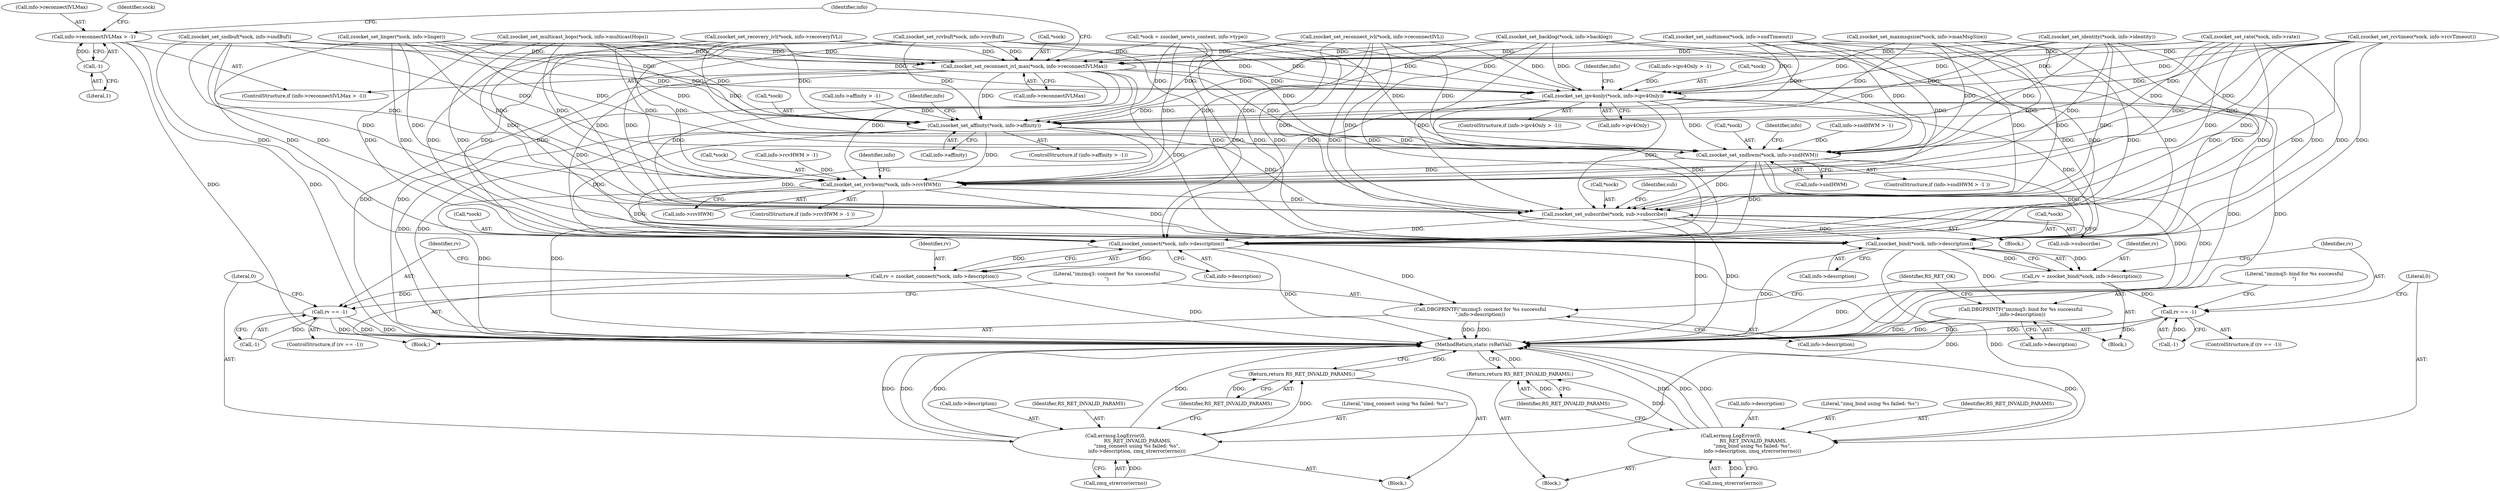 digraph "0_rsyslog_062d0c671a29f7c6f7dff4a2f1f35df375bbb30b@API" {
"1000287" [label="(Call,info->reconnectIVLMax > -1)"];
"1000291" [label="(Call,-1)"];
"1000293" [label="(Call,zsocket_set_reconnect_ivl_max(*sock, info->reconnectIVLMax))"];
"1000306" [label="(Call,zsocket_set_ipv4only(*sock, info->ipv4Only))"];
"1000319" [label="(Call,zsocket_set_affinity(*sock, info->affinity))"];
"1000332" [label="(Call,zsocket_set_sndhwm(*sock, info->sndHWM))"];
"1000345" [label="(Call,zsocket_set_rcvhwm(*sock, info->rcvHWM))"];
"1000373" [label="(Call,zsocket_set_subscribe(*sock, sub->subscribe))"];
"1000388" [label="(Call,zsocket_connect(*sock, info->description))"];
"1000386" [label="(Call,rv = zsocket_connect(*sock, info->description))"];
"1000395" [label="(Call,rv == -1)"];
"1000400" [label="(Call,errmsg.LogError(0,\n                             RS_RET_INVALID_PARAMS,\n                            \"zmq_connect using %s failed: %s\",\n                            info->description, zmq_strerror(errno)))"];
"1000409" [label="(Return,return RS_RET_INVALID_PARAMS;)"];
"1000411" [label="(Call,DBGPRINTF(\"imzmq3: connect for %s successful\n\",info->description))"];
"1000420" [label="(Call,zsocket_bind(*sock, info->description))"];
"1000418" [label="(Call,rv = zsocket_bind(*sock, info->description))"];
"1000427" [label="(Call,rv == -1)"];
"1000432" [label="(Call,errmsg.LogError(0,\n                             RS_RET_INVALID_PARAMS,\n                            \"zmq_bind using %s failed: %s\",\n                            info->description, zmq_strerror(errno)))"];
"1000441" [label="(Return,return RS_RET_INVALID_PARAMS;)"];
"1000443" [label="(Call,DBGPRINTF(\"imzmq3: bind for %s successful\n\",info->description))"];
"1000335" [label="(Call,info->sndHWM)"];
"1000296" [label="(Call,info->reconnectIVLMax)"];
"1000397" [label="(Call,-1)"];
"1000444" [label="(Literal,\"imzmq3: bind for %s successful\n\")"];
"1000436" [label="(Call,info->description)"];
"1000409" [label="(Return,return RS_RET_INVALID_PARAMS;)"];
"1000176" [label="(Call,zsocket_set_linger(*sock, info->linger))"];
"1000150" [label="(Call,zsocket_set_sndbuf(*sock, info->sndBuf))"];
"1000228" [label="(Call,zsocket_set_maxmsgsize(*sock, info->maxMsgSize))"];
"1000419" [label="(Identifier,rv)"];
"1000373" [label="(Call,zsocket_set_subscribe(*sock, sub->subscribe))"];
"1000387" [label="(Identifier,rv)"];
"1000319" [label="(Call,zsocket_set_affinity(*sock, info->affinity))"];
"1000428" [label="(Identifier,rv)"];
"1000299" [label="(ControlStructure,if (info->ipv4Only > -1))"];
"1000420" [label="(Call,zsocket_bind(*sock, info->description))"];
"1000445" [label="(Call,info->description)"];
"1000385" [label="(Block,)"];
"1000313" [label="(Call,info->affinity > -1)"];
"1000429" [label="(Call,-1)"];
"1000137" [label="(Call,zsocket_set_identity(*sock, info->identity))"];
"1000388" [label="(Call,zsocket_connect(*sock, info->description))"];
"1000426" [label="(ControlStructure,if (rv == -1))"];
"1000417" [label="(Block,)"];
"1000400" [label="(Call,errmsg.LogError(0,\n                             RS_RET_INVALID_PARAMS,\n                            \"zmq_connect using %s failed: %s\",\n                            info->description, zmq_strerror(errno)))"];
"1000202" [label="(Call,zsocket_set_sndtimeo(*sock, info->sndTimeout))"];
"1000291" [label="(Call,-1)"];
"1000315" [label="(Identifier,info)"];
"1000328" [label="(Identifier,info)"];
"1000354" [label="(Identifier,info)"];
"1000443" [label="(Call,DBGPRINTF(\"imzmq3: bind for %s successful\n\",info->description))"];
"1000431" [label="(Block,)"];
"1000376" [label="(Call,sub->subscribe)"];
"1000306" [label="(Call,zsocket_set_ipv4only(*sock, info->ipv4Only))"];
"1000427" [label="(Call,rv == -1)"];
"1000293" [label="(Call,zsocket_set_reconnect_ivl_max(*sock, info->reconnectIVLMax))"];
"1000267" [label="(Call,zsocket_set_multicast_hops(*sock, info->multicastHops))"];
"1000435" [label="(Literal,\"zmq_bind using %s failed: %s\")"];
"1000346" [label="(Call,*sock)"];
"1000404" [label="(Call,info->description)"];
"1000407" [label="(Call,zmq_strerror(errno))"];
"1000402" [label="(Identifier,RS_RET_INVALID_PARAMS)"];
"1000441" [label="(Return,return RS_RET_INVALID_PARAMS;)"];
"1000395" [label="(Call,rv == -1)"];
"1000421" [label="(Call,*sock)"];
"1000295" [label="(Identifier,sock)"];
"1000345" [label="(Call,zsocket_set_rcvhwm(*sock, info->rcvHWM))"];
"1000333" [label="(Call,*sock)"];
"1000423" [label="(Call,info->description)"];
"1000396" [label="(Identifier,rv)"];
"1000325" [label="(ControlStructure,if (info->sndHWM > -1 ))"];
"1000403" [label="(Literal,\"zmq_connect using %s failed: %s\")"];
"1000320" [label="(Call,*sock)"];
"1000332" [label="(Call,zsocket_set_sndhwm(*sock, info->sndHWM))"];
"1000338" [label="(ControlStructure,if (info->rcvHWM > -1 ))"];
"1000215" [label="(Call,zsocket_set_rcvtimeo(*sock, info->rcvTimeout))"];
"1000439" [label="(Call,zmq_strerror(errno))"];
"1000442" [label="(Identifier,RS_RET_INVALID_PARAMS)"];
"1000302" [label="(Identifier,info)"];
"1000412" [label="(Literal,\"imzmq3: connect for %s successful\n\")"];
"1000339" [label="(Call,info->rcvHWM > -1)"];
"1000433" [label="(Literal,0)"];
"1000434" [label="(Identifier,RS_RET_INVALID_PARAMS)"];
"1000189" [label="(Call,zsocket_set_backlog(*sock, info->backlog))"];
"1000280" [label="(Call,zsocket_set_reconnect_ivl(*sock, info->reconnectIVL))"];
"1000399" [label="(Block,)"];
"1000312" [label="(ControlStructure,if (info->affinity > -1))"];
"1000241" [label="(Call,zsocket_set_rate(*sock, info->rate))"];
"1000410" [label="(Identifier,RS_RET_INVALID_PARAMS)"];
"1000401" [label="(Literal,0)"];
"1000110" [label="(Call,*sock = zsocket_new(s_context, info->type))"];
"1000309" [label="(Call,info->ipv4Only)"];
"1000288" [label="(Call,info->reconnectIVLMax)"];
"1000374" [label="(Call,*sock)"];
"1000368" [label="(Identifier,sub)"];
"1000341" [label="(Identifier,info)"];
"1000307" [label="(Call,*sock)"];
"1000450" [label="(MethodReturn,static rsRetVal)"];
"1000391" [label="(Call,info->description)"];
"1000294" [label="(Call,*sock)"];
"1000322" [label="(Call,info->affinity)"];
"1000418" [label="(Call,rv = zsocket_bind(*sock, info->description))"];
"1000348" [label="(Call,info->rcvHWM)"];
"1000254" [label="(Call,zsocket_set_recovery_ivl(*sock, info->recoveryIVL))"];
"1000286" [label="(ControlStructure,if (info->reconnectIVLMax > -1))"];
"1000413" [label="(Call,info->description)"];
"1000163" [label="(Call,zsocket_set_rcvbuf(*sock, info->rcvBuf))"];
"1000394" [label="(ControlStructure,if (rv == -1))"];
"1000372" [label="(Block,)"];
"1000300" [label="(Call,info->ipv4Only > -1)"];
"1000287" [label="(Call,info->reconnectIVLMax > -1)"];
"1000292" [label="(Literal,1)"];
"1000389" [label="(Call,*sock)"];
"1000411" [label="(Call,DBGPRINTF(\"imzmq3: connect for %s successful\n\",info->description))"];
"1000386" [label="(Call,rv = zsocket_connect(*sock, info->description))"];
"1000432" [label="(Call,errmsg.LogError(0,\n                             RS_RET_INVALID_PARAMS,\n                            \"zmq_bind using %s failed: %s\",\n                            info->description, zmq_strerror(errno)))"];
"1000449" [label="(Identifier,RS_RET_OK)"];
"1000326" [label="(Call,info->sndHWM > -1)"];
"1000287" -> "1000286"  [label="AST: "];
"1000287" -> "1000291"  [label="CFG: "];
"1000288" -> "1000287"  [label="AST: "];
"1000291" -> "1000287"  [label="AST: "];
"1000295" -> "1000287"  [label="CFG: "];
"1000302" -> "1000287"  [label="CFG: "];
"1000287" -> "1000450"  [label="DDG: "];
"1000287" -> "1000450"  [label="DDG: "];
"1000291" -> "1000287"  [label="DDG: "];
"1000287" -> "1000293"  [label="DDG: "];
"1000291" -> "1000292"  [label="CFG: "];
"1000292" -> "1000291"  [label="AST: "];
"1000293" -> "1000286"  [label="AST: "];
"1000293" -> "1000296"  [label="CFG: "];
"1000294" -> "1000293"  [label="AST: "];
"1000296" -> "1000293"  [label="AST: "];
"1000302" -> "1000293"  [label="CFG: "];
"1000293" -> "1000450"  [label="DDG: "];
"1000293" -> "1000450"  [label="DDG: "];
"1000163" -> "1000293"  [label="DDG: "];
"1000150" -> "1000293"  [label="DDG: "];
"1000189" -> "1000293"  [label="DDG: "];
"1000215" -> "1000293"  [label="DDG: "];
"1000254" -> "1000293"  [label="DDG: "];
"1000202" -> "1000293"  [label="DDG: "];
"1000280" -> "1000293"  [label="DDG: "];
"1000241" -> "1000293"  [label="DDG: "];
"1000176" -> "1000293"  [label="DDG: "];
"1000137" -> "1000293"  [label="DDG: "];
"1000110" -> "1000293"  [label="DDG: "];
"1000267" -> "1000293"  [label="DDG: "];
"1000228" -> "1000293"  [label="DDG: "];
"1000293" -> "1000306"  [label="DDG: "];
"1000293" -> "1000319"  [label="DDG: "];
"1000293" -> "1000332"  [label="DDG: "];
"1000293" -> "1000345"  [label="DDG: "];
"1000293" -> "1000373"  [label="DDG: "];
"1000293" -> "1000388"  [label="DDG: "];
"1000293" -> "1000420"  [label="DDG: "];
"1000306" -> "1000299"  [label="AST: "];
"1000306" -> "1000309"  [label="CFG: "];
"1000307" -> "1000306"  [label="AST: "];
"1000309" -> "1000306"  [label="AST: "];
"1000315" -> "1000306"  [label="CFG: "];
"1000306" -> "1000450"  [label="DDG: "];
"1000306" -> "1000450"  [label="DDG: "];
"1000163" -> "1000306"  [label="DDG: "];
"1000189" -> "1000306"  [label="DDG: "];
"1000215" -> "1000306"  [label="DDG: "];
"1000254" -> "1000306"  [label="DDG: "];
"1000202" -> "1000306"  [label="DDG: "];
"1000280" -> "1000306"  [label="DDG: "];
"1000241" -> "1000306"  [label="DDG: "];
"1000176" -> "1000306"  [label="DDG: "];
"1000137" -> "1000306"  [label="DDG: "];
"1000110" -> "1000306"  [label="DDG: "];
"1000150" -> "1000306"  [label="DDG: "];
"1000267" -> "1000306"  [label="DDG: "];
"1000228" -> "1000306"  [label="DDG: "];
"1000300" -> "1000306"  [label="DDG: "];
"1000306" -> "1000319"  [label="DDG: "];
"1000306" -> "1000332"  [label="DDG: "];
"1000306" -> "1000345"  [label="DDG: "];
"1000306" -> "1000373"  [label="DDG: "];
"1000306" -> "1000388"  [label="DDG: "];
"1000306" -> "1000420"  [label="DDG: "];
"1000319" -> "1000312"  [label="AST: "];
"1000319" -> "1000322"  [label="CFG: "];
"1000320" -> "1000319"  [label="AST: "];
"1000322" -> "1000319"  [label="AST: "];
"1000328" -> "1000319"  [label="CFG: "];
"1000319" -> "1000450"  [label="DDG: "];
"1000319" -> "1000450"  [label="DDG: "];
"1000163" -> "1000319"  [label="DDG: "];
"1000189" -> "1000319"  [label="DDG: "];
"1000215" -> "1000319"  [label="DDG: "];
"1000254" -> "1000319"  [label="DDG: "];
"1000202" -> "1000319"  [label="DDG: "];
"1000280" -> "1000319"  [label="DDG: "];
"1000241" -> "1000319"  [label="DDG: "];
"1000176" -> "1000319"  [label="DDG: "];
"1000137" -> "1000319"  [label="DDG: "];
"1000110" -> "1000319"  [label="DDG: "];
"1000150" -> "1000319"  [label="DDG: "];
"1000267" -> "1000319"  [label="DDG: "];
"1000228" -> "1000319"  [label="DDG: "];
"1000313" -> "1000319"  [label="DDG: "];
"1000319" -> "1000332"  [label="DDG: "];
"1000319" -> "1000345"  [label="DDG: "];
"1000319" -> "1000373"  [label="DDG: "];
"1000319" -> "1000388"  [label="DDG: "];
"1000319" -> "1000420"  [label="DDG: "];
"1000332" -> "1000325"  [label="AST: "];
"1000332" -> "1000335"  [label="CFG: "];
"1000333" -> "1000332"  [label="AST: "];
"1000335" -> "1000332"  [label="AST: "];
"1000341" -> "1000332"  [label="CFG: "];
"1000332" -> "1000450"  [label="DDG: "];
"1000332" -> "1000450"  [label="DDG: "];
"1000163" -> "1000332"  [label="DDG: "];
"1000189" -> "1000332"  [label="DDG: "];
"1000215" -> "1000332"  [label="DDG: "];
"1000254" -> "1000332"  [label="DDG: "];
"1000202" -> "1000332"  [label="DDG: "];
"1000280" -> "1000332"  [label="DDG: "];
"1000241" -> "1000332"  [label="DDG: "];
"1000176" -> "1000332"  [label="DDG: "];
"1000137" -> "1000332"  [label="DDG: "];
"1000110" -> "1000332"  [label="DDG: "];
"1000150" -> "1000332"  [label="DDG: "];
"1000267" -> "1000332"  [label="DDG: "];
"1000228" -> "1000332"  [label="DDG: "];
"1000326" -> "1000332"  [label="DDG: "];
"1000332" -> "1000345"  [label="DDG: "];
"1000332" -> "1000373"  [label="DDG: "];
"1000332" -> "1000388"  [label="DDG: "];
"1000332" -> "1000420"  [label="DDG: "];
"1000345" -> "1000338"  [label="AST: "];
"1000345" -> "1000348"  [label="CFG: "];
"1000346" -> "1000345"  [label="AST: "];
"1000348" -> "1000345"  [label="AST: "];
"1000354" -> "1000345"  [label="CFG: "];
"1000345" -> "1000450"  [label="DDG: "];
"1000345" -> "1000450"  [label="DDG: "];
"1000163" -> "1000345"  [label="DDG: "];
"1000189" -> "1000345"  [label="DDG: "];
"1000215" -> "1000345"  [label="DDG: "];
"1000254" -> "1000345"  [label="DDG: "];
"1000202" -> "1000345"  [label="DDG: "];
"1000280" -> "1000345"  [label="DDG: "];
"1000241" -> "1000345"  [label="DDG: "];
"1000176" -> "1000345"  [label="DDG: "];
"1000137" -> "1000345"  [label="DDG: "];
"1000110" -> "1000345"  [label="DDG: "];
"1000150" -> "1000345"  [label="DDG: "];
"1000267" -> "1000345"  [label="DDG: "];
"1000228" -> "1000345"  [label="DDG: "];
"1000339" -> "1000345"  [label="DDG: "];
"1000345" -> "1000373"  [label="DDG: "];
"1000345" -> "1000388"  [label="DDG: "];
"1000345" -> "1000420"  [label="DDG: "];
"1000373" -> "1000372"  [label="AST: "];
"1000373" -> "1000376"  [label="CFG: "];
"1000374" -> "1000373"  [label="AST: "];
"1000376" -> "1000373"  [label="AST: "];
"1000368" -> "1000373"  [label="CFG: "];
"1000373" -> "1000450"  [label="DDG: "];
"1000373" -> "1000450"  [label="DDG: "];
"1000163" -> "1000373"  [label="DDG: "];
"1000189" -> "1000373"  [label="DDG: "];
"1000215" -> "1000373"  [label="DDG: "];
"1000254" -> "1000373"  [label="DDG: "];
"1000202" -> "1000373"  [label="DDG: "];
"1000280" -> "1000373"  [label="DDG: "];
"1000241" -> "1000373"  [label="DDG: "];
"1000176" -> "1000373"  [label="DDG: "];
"1000110" -> "1000373"  [label="DDG: "];
"1000150" -> "1000373"  [label="DDG: "];
"1000267" -> "1000373"  [label="DDG: "];
"1000228" -> "1000373"  [label="DDG: "];
"1000137" -> "1000373"  [label="DDG: "];
"1000373" -> "1000388"  [label="DDG: "];
"1000373" -> "1000420"  [label="DDG: "];
"1000388" -> "1000386"  [label="AST: "];
"1000388" -> "1000391"  [label="CFG: "];
"1000389" -> "1000388"  [label="AST: "];
"1000391" -> "1000388"  [label="AST: "];
"1000386" -> "1000388"  [label="CFG: "];
"1000388" -> "1000450"  [label="DDG: "];
"1000388" -> "1000386"  [label="DDG: "];
"1000388" -> "1000386"  [label="DDG: "];
"1000163" -> "1000388"  [label="DDG: "];
"1000189" -> "1000388"  [label="DDG: "];
"1000215" -> "1000388"  [label="DDG: "];
"1000254" -> "1000388"  [label="DDG: "];
"1000202" -> "1000388"  [label="DDG: "];
"1000280" -> "1000388"  [label="DDG: "];
"1000241" -> "1000388"  [label="DDG: "];
"1000176" -> "1000388"  [label="DDG: "];
"1000110" -> "1000388"  [label="DDG: "];
"1000150" -> "1000388"  [label="DDG: "];
"1000267" -> "1000388"  [label="DDG: "];
"1000228" -> "1000388"  [label="DDG: "];
"1000137" -> "1000388"  [label="DDG: "];
"1000388" -> "1000400"  [label="DDG: "];
"1000388" -> "1000411"  [label="DDG: "];
"1000386" -> "1000385"  [label="AST: "];
"1000387" -> "1000386"  [label="AST: "];
"1000396" -> "1000386"  [label="CFG: "];
"1000386" -> "1000450"  [label="DDG: "];
"1000386" -> "1000395"  [label="DDG: "];
"1000395" -> "1000394"  [label="AST: "];
"1000395" -> "1000397"  [label="CFG: "];
"1000396" -> "1000395"  [label="AST: "];
"1000397" -> "1000395"  [label="AST: "];
"1000401" -> "1000395"  [label="CFG: "];
"1000412" -> "1000395"  [label="CFG: "];
"1000395" -> "1000450"  [label="DDG: "];
"1000395" -> "1000450"  [label="DDG: "];
"1000395" -> "1000450"  [label="DDG: "];
"1000397" -> "1000395"  [label="DDG: "];
"1000400" -> "1000399"  [label="AST: "];
"1000400" -> "1000407"  [label="CFG: "];
"1000401" -> "1000400"  [label="AST: "];
"1000402" -> "1000400"  [label="AST: "];
"1000403" -> "1000400"  [label="AST: "];
"1000404" -> "1000400"  [label="AST: "];
"1000407" -> "1000400"  [label="AST: "];
"1000410" -> "1000400"  [label="CFG: "];
"1000400" -> "1000450"  [label="DDG: "];
"1000400" -> "1000450"  [label="DDG: "];
"1000400" -> "1000450"  [label="DDG: "];
"1000400" -> "1000450"  [label="DDG: "];
"1000407" -> "1000400"  [label="DDG: "];
"1000400" -> "1000409"  [label="DDG: "];
"1000409" -> "1000399"  [label="AST: "];
"1000409" -> "1000410"  [label="CFG: "];
"1000410" -> "1000409"  [label="AST: "];
"1000450" -> "1000409"  [label="CFG: "];
"1000409" -> "1000450"  [label="DDG: "];
"1000410" -> "1000409"  [label="DDG: "];
"1000411" -> "1000385"  [label="AST: "];
"1000411" -> "1000413"  [label="CFG: "];
"1000412" -> "1000411"  [label="AST: "];
"1000413" -> "1000411"  [label="AST: "];
"1000449" -> "1000411"  [label="CFG: "];
"1000411" -> "1000450"  [label="DDG: "];
"1000411" -> "1000450"  [label="DDG: "];
"1000420" -> "1000418"  [label="AST: "];
"1000420" -> "1000423"  [label="CFG: "];
"1000421" -> "1000420"  [label="AST: "];
"1000423" -> "1000420"  [label="AST: "];
"1000418" -> "1000420"  [label="CFG: "];
"1000420" -> "1000450"  [label="DDG: "];
"1000420" -> "1000418"  [label="DDG: "];
"1000420" -> "1000418"  [label="DDG: "];
"1000163" -> "1000420"  [label="DDG: "];
"1000189" -> "1000420"  [label="DDG: "];
"1000215" -> "1000420"  [label="DDG: "];
"1000254" -> "1000420"  [label="DDG: "];
"1000202" -> "1000420"  [label="DDG: "];
"1000280" -> "1000420"  [label="DDG: "];
"1000241" -> "1000420"  [label="DDG: "];
"1000176" -> "1000420"  [label="DDG: "];
"1000110" -> "1000420"  [label="DDG: "];
"1000150" -> "1000420"  [label="DDG: "];
"1000267" -> "1000420"  [label="DDG: "];
"1000228" -> "1000420"  [label="DDG: "];
"1000137" -> "1000420"  [label="DDG: "];
"1000420" -> "1000432"  [label="DDG: "];
"1000420" -> "1000443"  [label="DDG: "];
"1000418" -> "1000417"  [label="AST: "];
"1000419" -> "1000418"  [label="AST: "];
"1000428" -> "1000418"  [label="CFG: "];
"1000418" -> "1000450"  [label="DDG: "];
"1000418" -> "1000427"  [label="DDG: "];
"1000427" -> "1000426"  [label="AST: "];
"1000427" -> "1000429"  [label="CFG: "];
"1000428" -> "1000427"  [label="AST: "];
"1000429" -> "1000427"  [label="AST: "];
"1000433" -> "1000427"  [label="CFG: "];
"1000444" -> "1000427"  [label="CFG: "];
"1000427" -> "1000450"  [label="DDG: "];
"1000427" -> "1000450"  [label="DDG: "];
"1000427" -> "1000450"  [label="DDG: "];
"1000429" -> "1000427"  [label="DDG: "];
"1000432" -> "1000431"  [label="AST: "];
"1000432" -> "1000439"  [label="CFG: "];
"1000433" -> "1000432"  [label="AST: "];
"1000434" -> "1000432"  [label="AST: "];
"1000435" -> "1000432"  [label="AST: "];
"1000436" -> "1000432"  [label="AST: "];
"1000439" -> "1000432"  [label="AST: "];
"1000442" -> "1000432"  [label="CFG: "];
"1000432" -> "1000450"  [label="DDG: "];
"1000432" -> "1000450"  [label="DDG: "];
"1000432" -> "1000450"  [label="DDG: "];
"1000432" -> "1000450"  [label="DDG: "];
"1000439" -> "1000432"  [label="DDG: "];
"1000432" -> "1000441"  [label="DDG: "];
"1000441" -> "1000431"  [label="AST: "];
"1000441" -> "1000442"  [label="CFG: "];
"1000442" -> "1000441"  [label="AST: "];
"1000450" -> "1000441"  [label="CFG: "];
"1000441" -> "1000450"  [label="DDG: "];
"1000442" -> "1000441"  [label="DDG: "];
"1000443" -> "1000417"  [label="AST: "];
"1000443" -> "1000445"  [label="CFG: "];
"1000444" -> "1000443"  [label="AST: "];
"1000445" -> "1000443"  [label="AST: "];
"1000449" -> "1000443"  [label="CFG: "];
"1000443" -> "1000450"  [label="DDG: "];
"1000443" -> "1000450"  [label="DDG: "];
}
